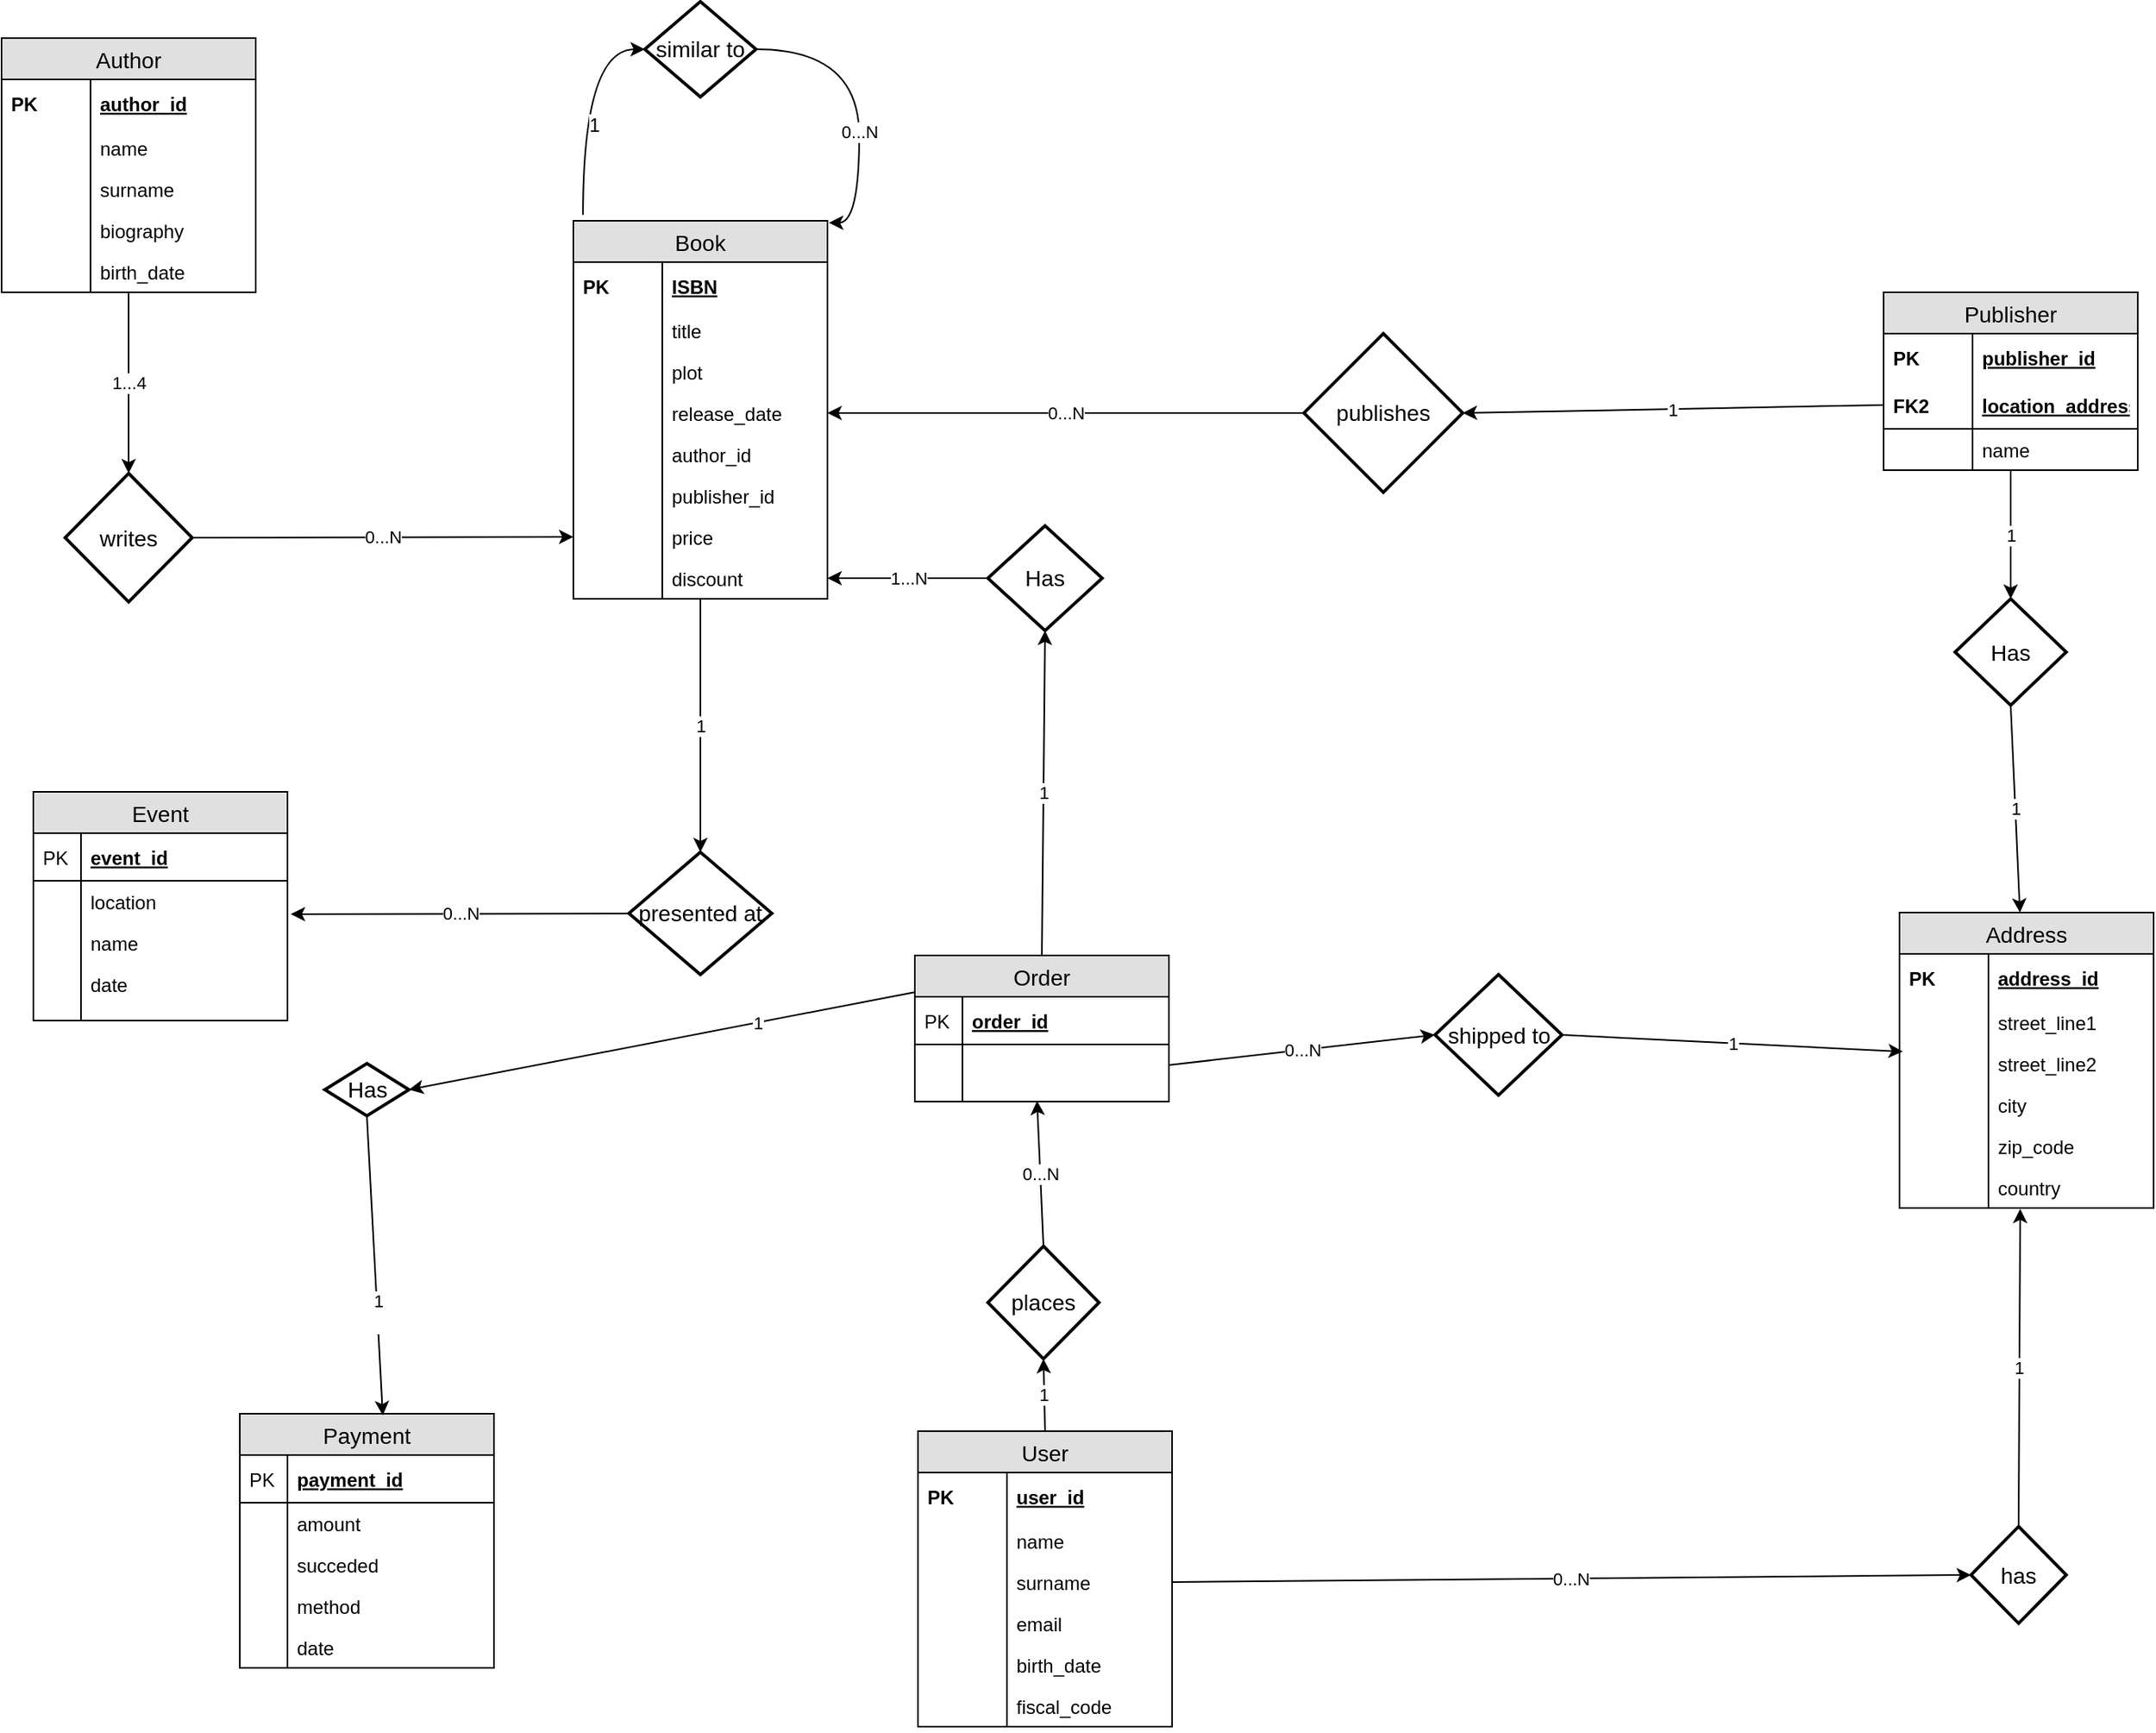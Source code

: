 <mxfile version="10.6.6" type="device"><diagram id="ilPbZ62-bpQFRZRl3MWz" name="Page-1"><mxGraphModel dx="1162" dy="664" grid="1" gridSize="10" guides="1" tooltips="1" connect="1" arrows="1" fold="1" page="1" pageScale="1" pageWidth="827" pageHeight="1169" math="0" shadow="0"><root><mxCell id="0"/><mxCell id="1" parent="0"/><mxCell id="l-VILpNMlxd1cPQJDJRF-151" value="1" style="edgeStyle=none;rounded=0;orthogonalLoop=1;jettySize=auto;html=1;entryX=0.5;entryY=0;entryDx=0;entryDy=0;startArrow=none;startFill=0;endArrow=classic;endFill=1;" parent="1" source="aohutyit9njNVGOAtWl3-2" target="l-VILpNMlxd1cPQJDJRF-134" edge="1"><mxGeometry relative="1" as="geometry"/></mxCell><mxCell id="aohutyit9njNVGOAtWl3-2" value="Publisher" style="swimlane;fontStyle=0;childLayout=stackLayout;horizontal=1;startSize=26;fillColor=#e0e0e0;horizontalStack=0;resizeParent=1;resizeParentMax=0;resizeLast=0;collapsible=1;marginBottom=0;swimlaneFillColor=#ffffff;align=center;fontSize=14;" parent="1" vertex="1"><mxGeometry x="1225" y="203" width="160" height="112" as="geometry"/></mxCell><mxCell id="aohutyit9njNVGOAtWl3-3" value="publisher_id" style="shape=partialRectangle;top=0;left=0;right=0;bottom=0;align=left;verticalAlign=middle;fillColor=none;spacingLeft=60;spacingRight=4;overflow=hidden;rotatable=0;points=[[0,0.5],[1,0.5]];portConstraint=eastwest;dropTarget=0;fontStyle=5;fontSize=12;" parent="aohutyit9njNVGOAtWl3-2" vertex="1"><mxGeometry y="26" width="160" height="30" as="geometry"/></mxCell><mxCell id="aohutyit9njNVGOAtWl3-4" value="PK" style="shape=partialRectangle;fontStyle=1;top=0;left=0;bottom=0;fillColor=none;align=left;verticalAlign=middle;spacingLeft=4;spacingRight=4;overflow=hidden;rotatable=0;points=[];portConstraint=eastwest;part=1;fontSize=12;" parent="aohutyit9njNVGOAtWl3-3" vertex="1" connectable="0"><mxGeometry width="56" height="30" as="geometry"/></mxCell><mxCell id="aohutyit9njNVGOAtWl3-5" value="location_address" style="shape=partialRectangle;top=0;left=0;right=0;bottom=1;align=left;verticalAlign=middle;fillColor=none;spacingLeft=60;spacingRight=4;overflow=hidden;rotatable=0;points=[[0,0.5],[1,0.5]];portConstraint=eastwest;dropTarget=0;fontStyle=5;fontSize=12;" parent="aohutyit9njNVGOAtWl3-2" vertex="1"><mxGeometry y="56" width="160" height="30" as="geometry"/></mxCell><mxCell id="aohutyit9njNVGOAtWl3-6" value="FK2" style="shape=partialRectangle;fontStyle=1;top=0;left=0;bottom=0;fillColor=none;align=left;verticalAlign=middle;spacingLeft=4;spacingRight=4;overflow=hidden;rotatable=0;points=[];portConstraint=eastwest;part=1;fontSize=12;" parent="aohutyit9njNVGOAtWl3-5" vertex="1" connectable="0"><mxGeometry width="56" height="30" as="geometry"/></mxCell><mxCell id="aohutyit9njNVGOAtWl3-7" value="name" style="shape=partialRectangle;top=0;left=0;right=0;bottom=0;align=left;verticalAlign=top;fillColor=none;spacingLeft=60;spacingRight=4;overflow=hidden;rotatable=0;points=[[0,0.5],[1,0.5]];portConstraint=eastwest;dropTarget=0;fontSize=12;" parent="aohutyit9njNVGOAtWl3-2" vertex="1"><mxGeometry y="86" width="160" height="26" as="geometry"/></mxCell><mxCell id="aohutyit9njNVGOAtWl3-8" value="" style="shape=partialRectangle;top=0;left=0;bottom=0;fillColor=none;align=left;verticalAlign=top;spacingLeft=4;spacingRight=4;overflow=hidden;rotatable=0;points=[];portConstraint=eastwest;part=1;fontSize=12;" parent="aohutyit9njNVGOAtWl3-7" vertex="1" connectable="0"><mxGeometry width="56" height="26" as="geometry"/></mxCell><mxCell id="aohutyit9njNVGOAtWl3-9" value="Address" style="swimlane;fontStyle=0;childLayout=stackLayout;horizontal=1;startSize=26;fillColor=#e0e0e0;horizontalStack=0;resizeParent=1;resizeParentMax=0;resizeLast=0;collapsible=1;marginBottom=0;swimlaneFillColor=#ffffff;align=center;fontSize=14;" parent="1" vertex="1"><mxGeometry x="1235" y="593.5" width="160" height="186" as="geometry"/></mxCell><mxCell id="aohutyit9njNVGOAtWl3-10" value="address_id" style="shape=partialRectangle;top=0;left=0;right=0;bottom=0;align=left;verticalAlign=middle;fillColor=none;spacingLeft=60;spacingRight=4;overflow=hidden;rotatable=0;points=[[0,0.5],[1,0.5]];portConstraint=eastwest;dropTarget=0;fontStyle=5;fontSize=12;" parent="aohutyit9njNVGOAtWl3-9" vertex="1"><mxGeometry y="26" width="160" height="30" as="geometry"/></mxCell><mxCell id="aohutyit9njNVGOAtWl3-11" value="PK" style="shape=partialRectangle;fontStyle=1;top=0;left=0;bottom=0;fillColor=none;align=left;verticalAlign=middle;spacingLeft=4;spacingRight=4;overflow=hidden;rotatable=0;points=[];portConstraint=eastwest;part=1;fontSize=12;" parent="aohutyit9njNVGOAtWl3-10" vertex="1" connectable="0"><mxGeometry width="56" height="30" as="geometry"/></mxCell><mxCell id="aohutyit9njNVGOAtWl3-12" value="street_line1" style="shape=partialRectangle;top=0;left=0;right=0;bottom=0;align=left;verticalAlign=top;fillColor=none;spacingLeft=60;spacingRight=4;overflow=hidden;rotatable=0;points=[[0,0.5],[1,0.5]];portConstraint=eastwest;dropTarget=0;fontSize=12;" parent="aohutyit9njNVGOAtWl3-9" vertex="1"><mxGeometry y="56" width="160" height="26" as="geometry"/></mxCell><mxCell id="aohutyit9njNVGOAtWl3-13" value="" style="shape=partialRectangle;top=0;left=0;bottom=0;fillColor=none;align=left;verticalAlign=top;spacingLeft=4;spacingRight=4;overflow=hidden;rotatable=0;points=[];portConstraint=eastwest;part=1;fontSize=12;" parent="aohutyit9njNVGOAtWl3-12" vertex="1" connectable="0"><mxGeometry width="56" height="26" as="geometry"/></mxCell><mxCell id="aohutyit9njNVGOAtWl3-14" value="street_line2" style="shape=partialRectangle;top=0;left=0;right=0;bottom=0;align=left;verticalAlign=top;fillColor=none;spacingLeft=60;spacingRight=4;overflow=hidden;rotatable=0;points=[[0,0.5],[1,0.5]];portConstraint=eastwest;dropTarget=0;fontSize=12;" parent="aohutyit9njNVGOAtWl3-9" vertex="1"><mxGeometry y="82" width="160" height="26" as="geometry"/></mxCell><mxCell id="aohutyit9njNVGOAtWl3-15" value="" style="shape=partialRectangle;top=0;left=0;bottom=0;fillColor=none;align=left;verticalAlign=top;spacingLeft=4;spacingRight=4;overflow=hidden;rotatable=0;points=[];portConstraint=eastwest;part=1;fontSize=12;" parent="aohutyit9njNVGOAtWl3-14" vertex="1" connectable="0"><mxGeometry width="56" height="26" as="geometry"/></mxCell><mxCell id="aohutyit9njNVGOAtWl3-16" value="city" style="shape=partialRectangle;top=0;left=0;right=0;bottom=0;align=left;verticalAlign=top;fillColor=none;spacingLeft=60;spacingRight=4;overflow=hidden;rotatable=0;points=[[0,0.5],[1,0.5]];portConstraint=eastwest;dropTarget=0;fontSize=12;" parent="aohutyit9njNVGOAtWl3-9" vertex="1"><mxGeometry y="108" width="160" height="26" as="geometry"/></mxCell><mxCell id="aohutyit9njNVGOAtWl3-17" value="" style="shape=partialRectangle;top=0;left=0;bottom=0;fillColor=none;align=left;verticalAlign=top;spacingLeft=4;spacingRight=4;overflow=hidden;rotatable=0;points=[];portConstraint=eastwest;part=1;fontSize=12;" parent="aohutyit9njNVGOAtWl3-16" vertex="1" connectable="0"><mxGeometry width="56" height="26" as="geometry"/></mxCell><mxCell id="aohutyit9njNVGOAtWl3-18" value="zip_code" style="shape=partialRectangle;top=0;left=0;right=0;bottom=0;align=left;verticalAlign=top;fillColor=none;spacingLeft=60;spacingRight=4;overflow=hidden;rotatable=0;points=[[0,0.5],[1,0.5]];portConstraint=eastwest;dropTarget=0;fontSize=12;" parent="aohutyit9njNVGOAtWl3-9" vertex="1"><mxGeometry y="134" width="160" height="26" as="geometry"/></mxCell><mxCell id="aohutyit9njNVGOAtWl3-19" value="" style="shape=partialRectangle;top=0;left=0;bottom=0;fillColor=none;align=left;verticalAlign=top;spacingLeft=4;spacingRight=4;overflow=hidden;rotatable=0;points=[];portConstraint=eastwest;part=1;fontSize=12;" parent="aohutyit9njNVGOAtWl3-18" vertex="1" connectable="0"><mxGeometry width="56" height="26" as="geometry"/></mxCell><mxCell id="aohutyit9njNVGOAtWl3-20" value="country" style="shape=partialRectangle;top=0;left=0;right=0;bottom=0;align=left;verticalAlign=top;fillColor=none;spacingLeft=60;spacingRight=4;overflow=hidden;rotatable=0;points=[[0,0.5],[1,0.5]];portConstraint=eastwest;dropTarget=0;fontSize=12;" parent="aohutyit9njNVGOAtWl3-9" vertex="1"><mxGeometry y="160" width="160" height="26" as="geometry"/></mxCell><mxCell id="aohutyit9njNVGOAtWl3-21" value="" style="shape=partialRectangle;top=0;left=0;bottom=0;fillColor=none;align=left;verticalAlign=top;spacingLeft=4;spacingRight=4;overflow=hidden;rotatable=0;points=[];portConstraint=eastwest;part=1;fontSize=12;" parent="aohutyit9njNVGOAtWl3-20" vertex="1" connectable="0"><mxGeometry width="56" height="26" as="geometry"/></mxCell><mxCell id="l-VILpNMlxd1cPQJDJRF-165" value="1" style="edgeStyle=none;rounded=0;orthogonalLoop=1;jettySize=auto;html=1;exitX=0.5;exitY=0;exitDx=0;exitDy=0;startArrow=none;startFill=0;endArrow=classic;endFill=1;entryX=0.5;entryY=1;entryDx=0;entryDy=0;" parent="1" source="aohutyit9njNVGOAtWl3-22" target="l-VILpNMlxd1cPQJDJRF-163" edge="1"><mxGeometry relative="1" as="geometry"><mxPoint x="678" y="764" as="targetPoint"/></mxGeometry></mxCell><mxCell id="aohutyit9njNVGOAtWl3-22" value="User" style="swimlane;fontStyle=0;childLayout=stackLayout;horizontal=1;startSize=26;fillColor=#e0e0e0;horizontalStack=0;resizeParent=1;resizeParentMax=0;resizeLast=0;collapsible=1;marginBottom=0;swimlaneFillColor=#ffffff;align=center;fontSize=14;" parent="1" vertex="1"><mxGeometry x="617" y="920" width="160" height="186" as="geometry"/></mxCell><mxCell id="aohutyit9njNVGOAtWl3-23" value="user_id" style="shape=partialRectangle;top=0;left=0;right=0;bottom=0;align=left;verticalAlign=middle;fillColor=none;spacingLeft=60;spacingRight=4;overflow=hidden;rotatable=0;points=[[0,0.5],[1,0.5]];portConstraint=eastwest;dropTarget=0;fontStyle=5;fontSize=12;" parent="aohutyit9njNVGOAtWl3-22" vertex="1"><mxGeometry y="26" width="160" height="30" as="geometry"/></mxCell><mxCell id="aohutyit9njNVGOAtWl3-24" value="PK" style="shape=partialRectangle;fontStyle=1;top=0;left=0;bottom=0;fillColor=none;align=left;verticalAlign=middle;spacingLeft=4;spacingRight=4;overflow=hidden;rotatable=0;points=[];portConstraint=eastwest;part=1;fontSize=12;" parent="aohutyit9njNVGOAtWl3-23" vertex="1" connectable="0"><mxGeometry width="56" height="30" as="geometry"/></mxCell><mxCell id="aohutyit9njNVGOAtWl3-25" value="name" style="shape=partialRectangle;top=0;left=0;right=0;bottom=0;align=left;verticalAlign=top;fillColor=none;spacingLeft=60;spacingRight=4;overflow=hidden;rotatable=0;points=[[0,0.5],[1,0.5]];portConstraint=eastwest;dropTarget=0;fontSize=12;" parent="aohutyit9njNVGOAtWl3-22" vertex="1"><mxGeometry y="56" width="160" height="26" as="geometry"/></mxCell><mxCell id="aohutyit9njNVGOAtWl3-26" value="" style="shape=partialRectangle;top=0;left=0;bottom=0;fillColor=none;align=left;verticalAlign=top;spacingLeft=4;spacingRight=4;overflow=hidden;rotatable=0;points=[];portConstraint=eastwest;part=1;fontSize=12;" parent="aohutyit9njNVGOAtWl3-25" vertex="1" connectable="0"><mxGeometry width="56" height="26" as="geometry"/></mxCell><mxCell id="aohutyit9njNVGOAtWl3-27" value="surname" style="shape=partialRectangle;top=0;left=0;right=0;bottom=0;align=left;verticalAlign=top;fillColor=none;spacingLeft=60;spacingRight=4;overflow=hidden;rotatable=0;points=[[0,0.5],[1,0.5]];portConstraint=eastwest;dropTarget=0;fontSize=12;" parent="aohutyit9njNVGOAtWl3-22" vertex="1"><mxGeometry y="82" width="160" height="26" as="geometry"/></mxCell><mxCell id="aohutyit9njNVGOAtWl3-28" value="" style="shape=partialRectangle;top=0;left=0;bottom=0;fillColor=none;align=left;verticalAlign=top;spacingLeft=4;spacingRight=4;overflow=hidden;rotatable=0;points=[];portConstraint=eastwest;part=1;fontSize=12;" parent="aohutyit9njNVGOAtWl3-27" vertex="1" connectable="0"><mxGeometry width="56" height="26" as="geometry"/></mxCell><mxCell id="aohutyit9njNVGOAtWl3-29" value="email" style="shape=partialRectangle;top=0;left=0;right=0;bottom=0;align=left;verticalAlign=top;fillColor=none;spacingLeft=60;spacingRight=4;overflow=hidden;rotatable=0;points=[[0,0.5],[1,0.5]];portConstraint=eastwest;dropTarget=0;fontSize=12;" parent="aohutyit9njNVGOAtWl3-22" vertex="1"><mxGeometry y="108" width="160" height="26" as="geometry"/></mxCell><mxCell id="aohutyit9njNVGOAtWl3-30" value="" style="shape=partialRectangle;top=0;left=0;bottom=0;fillColor=none;align=left;verticalAlign=top;spacingLeft=4;spacingRight=4;overflow=hidden;rotatable=0;points=[];portConstraint=eastwest;part=1;fontSize=12;" parent="aohutyit9njNVGOAtWl3-29" vertex="1" connectable="0"><mxGeometry width="56" height="26" as="geometry"/></mxCell><mxCell id="aohutyit9njNVGOAtWl3-31" value="birth_date" style="shape=partialRectangle;top=0;left=0;right=0;bottom=0;align=left;verticalAlign=top;fillColor=none;spacingLeft=60;spacingRight=4;overflow=hidden;rotatable=0;points=[[0,0.5],[1,0.5]];portConstraint=eastwest;dropTarget=0;fontSize=12;" parent="aohutyit9njNVGOAtWl3-22" vertex="1"><mxGeometry y="134" width="160" height="26" as="geometry"/></mxCell><mxCell id="aohutyit9njNVGOAtWl3-32" value="" style="shape=partialRectangle;top=0;left=0;bottom=0;fillColor=none;align=left;verticalAlign=top;spacingLeft=4;spacingRight=4;overflow=hidden;rotatable=0;points=[];portConstraint=eastwest;part=1;fontSize=12;" parent="aohutyit9njNVGOAtWl3-31" vertex="1" connectable="0"><mxGeometry width="56" height="26" as="geometry"/></mxCell><mxCell id="aohutyit9njNVGOAtWl3-33" value="fiscal_code" style="shape=partialRectangle;top=0;left=0;right=0;bottom=0;align=left;verticalAlign=top;fillColor=none;spacingLeft=60;spacingRight=4;overflow=hidden;rotatable=0;points=[[0,0.5],[1,0.5]];portConstraint=eastwest;dropTarget=0;fontSize=12;" parent="aohutyit9njNVGOAtWl3-22" vertex="1"><mxGeometry y="160" width="160" height="26" as="geometry"/></mxCell><mxCell id="aohutyit9njNVGOAtWl3-34" value="" style="shape=partialRectangle;top=0;left=0;bottom=0;fillColor=none;align=left;verticalAlign=top;spacingLeft=4;spacingRight=4;overflow=hidden;rotatable=0;points=[];portConstraint=eastwest;part=1;fontSize=12;" parent="aohutyit9njNVGOAtWl3-33" vertex="1" connectable="0"><mxGeometry width="56" height="26" as="geometry"/></mxCell><mxCell id="l-VILpNMlxd1cPQJDJRF-125" value="1" style="edgeStyle=none;rounded=0;orthogonalLoop=1;jettySize=auto;html=1;startArrow=none;startFill=0;endArrow=classic;endFill=1;" parent="1" source="aohutyit9njNVGOAtWl3-49" target="l-VILpNMlxd1cPQJDJRF-122" edge="1"><mxGeometry relative="1" as="geometry"/></mxCell><mxCell id="aohutyit9njNVGOAtWl3-49" value="Book" style="swimlane;fontStyle=0;childLayout=stackLayout;horizontal=1;startSize=26;fillColor=#e0e0e0;horizontalStack=0;resizeParent=1;resizeParentMax=0;resizeLast=0;collapsible=1;marginBottom=0;swimlaneFillColor=#ffffff;align=center;fontSize=14;" parent="1" vertex="1"><mxGeometry x="400" y="158" width="160" height="238" as="geometry"/></mxCell><mxCell id="aohutyit9njNVGOAtWl3-50" value="ISBN" style="shape=partialRectangle;top=0;left=0;right=0;bottom=0;align=left;verticalAlign=middle;fillColor=none;spacingLeft=60;spacingRight=4;overflow=hidden;rotatable=0;points=[[0,0.5],[1,0.5]];portConstraint=eastwest;dropTarget=0;fontStyle=5;fontSize=12;" parent="aohutyit9njNVGOAtWl3-49" vertex="1"><mxGeometry y="26" width="160" height="30" as="geometry"/></mxCell><mxCell id="aohutyit9njNVGOAtWl3-51" value="PK" style="shape=partialRectangle;fontStyle=1;top=0;left=0;bottom=0;fillColor=none;align=left;verticalAlign=middle;spacingLeft=4;spacingRight=4;overflow=hidden;rotatable=0;points=[];portConstraint=eastwest;part=1;fontSize=12;" parent="aohutyit9njNVGOAtWl3-50" vertex="1" connectable="0"><mxGeometry width="56" height="30" as="geometry"/></mxCell><mxCell id="aohutyit9njNVGOAtWl3-52" value="title" style="shape=partialRectangle;top=0;left=0;right=0;bottom=0;align=left;verticalAlign=top;fillColor=none;spacingLeft=60;spacingRight=4;overflow=hidden;rotatable=0;points=[[0,0.5],[1,0.5]];portConstraint=eastwest;dropTarget=0;fontSize=12;" parent="aohutyit9njNVGOAtWl3-49" vertex="1"><mxGeometry y="56" width="160" height="26" as="geometry"/></mxCell><mxCell id="aohutyit9njNVGOAtWl3-53" value="" style="shape=partialRectangle;top=0;left=0;bottom=0;fillColor=none;align=left;verticalAlign=top;spacingLeft=4;spacingRight=4;overflow=hidden;rotatable=0;points=[];portConstraint=eastwest;part=1;fontSize=12;" parent="aohutyit9njNVGOAtWl3-52" vertex="1" connectable="0"><mxGeometry width="56" height="26" as="geometry"/></mxCell><mxCell id="aohutyit9njNVGOAtWl3-54" value="plot" style="shape=partialRectangle;top=0;left=0;right=0;bottom=0;align=left;verticalAlign=top;fillColor=none;spacingLeft=60;spacingRight=4;overflow=hidden;rotatable=0;points=[[0,0.5],[1,0.5]];portConstraint=eastwest;dropTarget=0;fontSize=12;" parent="aohutyit9njNVGOAtWl3-49" vertex="1"><mxGeometry y="82" width="160" height="26" as="geometry"/></mxCell><mxCell id="aohutyit9njNVGOAtWl3-55" value="" style="shape=partialRectangle;top=0;left=0;bottom=0;fillColor=none;align=left;verticalAlign=top;spacingLeft=4;spacingRight=4;overflow=hidden;rotatable=0;points=[];portConstraint=eastwest;part=1;fontSize=12;" parent="aohutyit9njNVGOAtWl3-54" vertex="1" connectable="0"><mxGeometry width="56" height="26" as="geometry"/></mxCell><mxCell id="aohutyit9njNVGOAtWl3-56" value="release_date" style="shape=partialRectangle;top=0;left=0;right=0;bottom=0;align=left;verticalAlign=top;fillColor=none;spacingLeft=60;spacingRight=4;overflow=hidden;rotatable=0;points=[[0,0.5],[1,0.5]];portConstraint=eastwest;dropTarget=0;fontSize=12;" parent="aohutyit9njNVGOAtWl3-49" vertex="1"><mxGeometry y="108" width="160" height="26" as="geometry"/></mxCell><mxCell id="aohutyit9njNVGOAtWl3-57" value="" style="shape=partialRectangle;top=0;left=0;bottom=0;fillColor=none;align=left;verticalAlign=top;spacingLeft=4;spacingRight=4;overflow=hidden;rotatable=0;points=[];portConstraint=eastwest;part=1;fontSize=12;" parent="aohutyit9njNVGOAtWl3-56" vertex="1" connectable="0"><mxGeometry width="56" height="26" as="geometry"/></mxCell><mxCell id="aohutyit9njNVGOAtWl3-58" value="author_id" style="shape=partialRectangle;top=0;left=0;right=0;bottom=0;align=left;verticalAlign=top;fillColor=none;spacingLeft=60;spacingRight=4;overflow=hidden;rotatable=0;points=[[0,0.5],[1,0.5]];portConstraint=eastwest;dropTarget=0;fontSize=12;" parent="aohutyit9njNVGOAtWl3-49" vertex="1"><mxGeometry y="134" width="160" height="26" as="geometry"/></mxCell><mxCell id="aohutyit9njNVGOAtWl3-59" value="" style="shape=partialRectangle;top=0;left=0;bottom=0;fillColor=none;align=left;verticalAlign=top;spacingLeft=4;spacingRight=4;overflow=hidden;rotatable=0;points=[];portConstraint=eastwest;part=1;fontSize=12;" parent="aohutyit9njNVGOAtWl3-58" vertex="1" connectable="0"><mxGeometry width="56" height="26" as="geometry"/></mxCell><mxCell id="aohutyit9njNVGOAtWl3-60" value="publisher_id" style="shape=partialRectangle;top=0;left=0;right=0;bottom=0;align=left;verticalAlign=top;fillColor=none;spacingLeft=60;spacingRight=4;overflow=hidden;rotatable=0;points=[[0,0.5],[1,0.5]];portConstraint=eastwest;dropTarget=0;fontSize=12;" parent="aohutyit9njNVGOAtWl3-49" vertex="1"><mxGeometry y="160" width="160" height="26" as="geometry"/></mxCell><mxCell id="aohutyit9njNVGOAtWl3-61" value="" style="shape=partialRectangle;top=0;left=0;bottom=0;fillColor=none;align=left;verticalAlign=top;spacingLeft=4;spacingRight=4;overflow=hidden;rotatable=0;points=[];portConstraint=eastwest;part=1;fontSize=12;" parent="aohutyit9njNVGOAtWl3-60" vertex="1" connectable="0"><mxGeometry width="56" height="26" as="geometry"/></mxCell><mxCell id="l-VILpNMlxd1cPQJDJRF-130" value="price" style="shape=partialRectangle;top=0;left=0;right=0;bottom=0;align=left;verticalAlign=top;fillColor=none;spacingLeft=60;spacingRight=4;overflow=hidden;rotatable=0;points=[[0,0.5],[1,0.5]];portConstraint=eastwest;dropTarget=0;fontSize=12;" parent="aohutyit9njNVGOAtWl3-49" vertex="1"><mxGeometry y="186" width="160" height="26" as="geometry"/></mxCell><mxCell id="l-VILpNMlxd1cPQJDJRF-131" value="" style="shape=partialRectangle;top=0;left=0;bottom=0;fillColor=none;align=left;verticalAlign=top;spacingLeft=4;spacingRight=4;overflow=hidden;rotatable=0;points=[];portConstraint=eastwest;part=1;fontSize=12;" parent="l-VILpNMlxd1cPQJDJRF-130" vertex="1" connectable="0"><mxGeometry width="56" height="26" as="geometry"/></mxCell><mxCell id="l-VILpNMlxd1cPQJDJRF-132" value="discount" style="shape=partialRectangle;top=0;left=0;right=0;bottom=0;align=left;verticalAlign=top;fillColor=none;spacingLeft=60;spacingRight=4;overflow=hidden;rotatable=0;points=[[0,0.5],[1,0.5]];portConstraint=eastwest;dropTarget=0;fontSize=12;" parent="aohutyit9njNVGOAtWl3-49" vertex="1"><mxGeometry y="212" width="160" height="26" as="geometry"/></mxCell><mxCell id="l-VILpNMlxd1cPQJDJRF-133" value="" style="shape=partialRectangle;top=0;left=0;bottom=0;fillColor=none;align=left;verticalAlign=top;spacingLeft=4;spacingRight=4;overflow=hidden;rotatable=0;points=[];portConstraint=eastwest;part=1;fontSize=12;" parent="l-VILpNMlxd1cPQJDJRF-132" vertex="1" connectable="0"><mxGeometry width="56" height="26" as="geometry"/></mxCell><mxCell id="l-VILpNMlxd1cPQJDJRF-119" value="1...4" style="edgeStyle=orthogonalEdgeStyle;curved=1;rounded=0;orthogonalLoop=1;jettySize=auto;html=1;entryX=0.5;entryY=0;entryDx=0;entryDy=0;startArrow=none;startFill=0;endArrow=classic;endFill=1;" parent="1" source="aohutyit9njNVGOAtWl3-62" target="l-VILpNMlxd1cPQJDJRF-117" edge="1"><mxGeometry relative="1" as="geometry"/></mxCell><mxCell id="aohutyit9njNVGOAtWl3-62" value="Author" style="swimlane;fontStyle=0;childLayout=stackLayout;horizontal=1;startSize=26;fillColor=#e0e0e0;horizontalStack=0;resizeParent=1;resizeParentMax=0;resizeLast=0;collapsible=1;marginBottom=0;swimlaneFillColor=#ffffff;align=center;fontSize=14;" parent="1" vertex="1"><mxGeometry x="40" y="43" width="160" height="160" as="geometry"/></mxCell><mxCell id="aohutyit9njNVGOAtWl3-63" value="author_id" style="shape=partialRectangle;top=0;left=0;right=0;bottom=0;align=left;verticalAlign=middle;fillColor=none;spacingLeft=60;spacingRight=4;overflow=hidden;rotatable=0;points=[[0,0.5],[1,0.5]];portConstraint=eastwest;dropTarget=0;fontStyle=5;fontSize=12;" parent="aohutyit9njNVGOAtWl3-62" vertex="1"><mxGeometry y="26" width="160" height="30" as="geometry"/></mxCell><mxCell id="aohutyit9njNVGOAtWl3-64" value="PK" style="shape=partialRectangle;fontStyle=1;top=0;left=0;bottom=0;fillColor=none;align=left;verticalAlign=middle;spacingLeft=4;spacingRight=4;overflow=hidden;rotatable=0;points=[];portConstraint=eastwest;part=1;fontSize=12;" parent="aohutyit9njNVGOAtWl3-63" vertex="1" connectable="0"><mxGeometry width="56" height="30" as="geometry"/></mxCell><mxCell id="aohutyit9njNVGOAtWl3-65" value="name" style="shape=partialRectangle;top=0;left=0;right=0;bottom=0;align=left;verticalAlign=top;fillColor=none;spacingLeft=60;spacingRight=4;overflow=hidden;rotatable=0;points=[[0,0.5],[1,0.5]];portConstraint=eastwest;dropTarget=0;fontSize=12;" parent="aohutyit9njNVGOAtWl3-62" vertex="1"><mxGeometry y="56" width="160" height="26" as="geometry"/></mxCell><mxCell id="aohutyit9njNVGOAtWl3-66" value="" style="shape=partialRectangle;top=0;left=0;bottom=0;fillColor=none;align=left;verticalAlign=top;spacingLeft=4;spacingRight=4;overflow=hidden;rotatable=0;points=[];portConstraint=eastwest;part=1;fontSize=12;" parent="aohutyit9njNVGOAtWl3-65" vertex="1" connectable="0"><mxGeometry width="56" height="26" as="geometry"/></mxCell><mxCell id="aohutyit9njNVGOAtWl3-67" value="surname" style="shape=partialRectangle;top=0;left=0;right=0;bottom=0;align=left;verticalAlign=top;fillColor=none;spacingLeft=60;spacingRight=4;overflow=hidden;rotatable=0;points=[[0,0.5],[1,0.5]];portConstraint=eastwest;dropTarget=0;fontSize=12;" parent="aohutyit9njNVGOAtWl3-62" vertex="1"><mxGeometry y="82" width="160" height="26" as="geometry"/></mxCell><mxCell id="aohutyit9njNVGOAtWl3-68" value="" style="shape=partialRectangle;top=0;left=0;bottom=0;fillColor=none;align=left;verticalAlign=top;spacingLeft=4;spacingRight=4;overflow=hidden;rotatable=0;points=[];portConstraint=eastwest;part=1;fontSize=12;" parent="aohutyit9njNVGOAtWl3-67" vertex="1" connectable="0"><mxGeometry width="56" height="26" as="geometry"/></mxCell><mxCell id="aohutyit9njNVGOAtWl3-69" value="biography" style="shape=partialRectangle;top=0;left=0;right=0;bottom=0;align=left;verticalAlign=top;fillColor=none;spacingLeft=60;spacingRight=4;overflow=hidden;rotatable=0;points=[[0,0.5],[1,0.5]];portConstraint=eastwest;dropTarget=0;fontSize=12;" parent="aohutyit9njNVGOAtWl3-62" vertex="1"><mxGeometry y="108" width="160" height="26" as="geometry"/></mxCell><mxCell id="aohutyit9njNVGOAtWl3-70" value="" style="shape=partialRectangle;top=0;left=0;bottom=0;fillColor=none;align=left;verticalAlign=top;spacingLeft=4;spacingRight=4;overflow=hidden;rotatable=0;points=[];portConstraint=eastwest;part=1;fontSize=12;" parent="aohutyit9njNVGOAtWl3-69" vertex="1" connectable="0"><mxGeometry width="56" height="26" as="geometry"/></mxCell><mxCell id="aohutyit9njNVGOAtWl3-71" value="birth_date" style="shape=partialRectangle;top=0;left=0;right=0;bottom=0;align=left;verticalAlign=top;fillColor=none;spacingLeft=60;spacingRight=4;overflow=hidden;rotatable=0;points=[[0,0.5],[1,0.5]];portConstraint=eastwest;dropTarget=0;fontSize=12;" parent="aohutyit9njNVGOAtWl3-62" vertex="1"><mxGeometry y="134" width="160" height="26" as="geometry"/></mxCell><mxCell id="aohutyit9njNVGOAtWl3-72" value="" style="shape=partialRectangle;top=0;left=0;bottom=0;fillColor=none;align=left;verticalAlign=top;spacingLeft=4;spacingRight=4;overflow=hidden;rotatable=0;points=[];portConstraint=eastwest;part=1;fontSize=12;" parent="aohutyit9njNVGOAtWl3-71" vertex="1" connectable="0"><mxGeometry width="56" height="26" as="geometry"/></mxCell><mxCell id="l-VILpNMlxd1cPQJDJRF-25" value="Event" style="swimlane;fontStyle=0;childLayout=stackLayout;horizontal=1;startSize=26;fillColor=#e0e0e0;horizontalStack=0;resizeParent=1;resizeParentMax=0;resizeLast=0;collapsible=1;marginBottom=0;swimlaneFillColor=#ffffff;align=center;fontSize=14;" parent="1" vertex="1"><mxGeometry x="60" y="517.5" width="160" height="144" as="geometry"/></mxCell><mxCell id="l-VILpNMlxd1cPQJDJRF-26" value="event_id" style="shape=partialRectangle;top=0;left=0;right=0;bottom=1;align=left;verticalAlign=middle;fillColor=none;spacingLeft=34;spacingRight=4;overflow=hidden;rotatable=0;points=[[0,0.5],[1,0.5]];portConstraint=eastwest;dropTarget=0;fontStyle=5;fontSize=12;" parent="l-VILpNMlxd1cPQJDJRF-25" vertex="1"><mxGeometry y="26" width="160" height="30" as="geometry"/></mxCell><mxCell id="l-VILpNMlxd1cPQJDJRF-27" value="PK" style="shape=partialRectangle;top=0;left=0;bottom=0;fillColor=none;align=left;verticalAlign=middle;spacingLeft=4;spacingRight=4;overflow=hidden;rotatable=0;points=[];portConstraint=eastwest;part=1;fontSize=12;" parent="l-VILpNMlxd1cPQJDJRF-26" vertex="1" connectable="0"><mxGeometry width="30" height="30" as="geometry"/></mxCell><mxCell id="l-VILpNMlxd1cPQJDJRF-28" value="location" style="shape=partialRectangle;top=0;left=0;right=0;bottom=0;align=left;verticalAlign=top;fillColor=none;spacingLeft=34;spacingRight=4;overflow=hidden;rotatable=0;points=[[0,0.5],[1,0.5]];portConstraint=eastwest;dropTarget=0;fontSize=12;" parent="l-VILpNMlxd1cPQJDJRF-25" vertex="1"><mxGeometry y="56" width="160" height="26" as="geometry"/></mxCell><mxCell id="l-VILpNMlxd1cPQJDJRF-29" value="" style="shape=partialRectangle;top=0;left=0;bottom=0;fillColor=none;align=left;verticalAlign=top;spacingLeft=4;spacingRight=4;overflow=hidden;rotatable=0;points=[];portConstraint=eastwest;part=1;fontSize=12;" parent="l-VILpNMlxd1cPQJDJRF-28" vertex="1" connectable="0"><mxGeometry width="30" height="26" as="geometry"/></mxCell><mxCell id="l-VILpNMlxd1cPQJDJRF-30" value="name" style="shape=partialRectangle;top=0;left=0;right=0;bottom=0;align=left;verticalAlign=top;fillColor=none;spacingLeft=34;spacingRight=4;overflow=hidden;rotatable=0;points=[[0,0.5],[1,0.5]];portConstraint=eastwest;dropTarget=0;fontSize=12;" parent="l-VILpNMlxd1cPQJDJRF-25" vertex="1"><mxGeometry y="82" width="160" height="26" as="geometry"/></mxCell><mxCell id="l-VILpNMlxd1cPQJDJRF-31" value="" style="shape=partialRectangle;top=0;left=0;bottom=0;fillColor=none;align=left;verticalAlign=top;spacingLeft=4;spacingRight=4;overflow=hidden;rotatable=0;points=[];portConstraint=eastwest;part=1;fontSize=12;" parent="l-VILpNMlxd1cPQJDJRF-30" vertex="1" connectable="0"><mxGeometry width="30" height="26" as="geometry"/></mxCell><mxCell id="l-VILpNMlxd1cPQJDJRF-32" value="date" style="shape=partialRectangle;top=0;left=0;right=0;bottom=0;align=left;verticalAlign=top;fillColor=none;spacingLeft=34;spacingRight=4;overflow=hidden;rotatable=0;points=[[0,0.5],[1,0.5]];portConstraint=eastwest;dropTarget=0;fontSize=12;" parent="l-VILpNMlxd1cPQJDJRF-25" vertex="1"><mxGeometry y="108" width="160" height="26" as="geometry"/></mxCell><mxCell id="l-VILpNMlxd1cPQJDJRF-33" value="" style="shape=partialRectangle;top=0;left=0;bottom=0;fillColor=none;align=left;verticalAlign=top;spacingLeft=4;spacingRight=4;overflow=hidden;rotatable=0;points=[];portConstraint=eastwest;part=1;fontSize=12;" parent="l-VILpNMlxd1cPQJDJRF-32" vertex="1" connectable="0"><mxGeometry width="30" height="26" as="geometry"/></mxCell><mxCell id="l-VILpNMlxd1cPQJDJRF-34" value="" style="shape=partialRectangle;top=0;left=0;right=0;bottom=0;align=left;verticalAlign=top;fillColor=none;spacingLeft=34;spacingRight=4;overflow=hidden;rotatable=0;points=[[0,0.5],[1,0.5]];portConstraint=eastwest;dropTarget=0;fontSize=12;" parent="l-VILpNMlxd1cPQJDJRF-25" vertex="1"><mxGeometry y="134" width="160" height="10" as="geometry"/></mxCell><mxCell id="l-VILpNMlxd1cPQJDJRF-35" value="" style="shape=partialRectangle;top=0;left=0;bottom=0;fillColor=none;align=left;verticalAlign=top;spacingLeft=4;spacingRight=4;overflow=hidden;rotatable=0;points=[];portConstraint=eastwest;part=1;fontSize=12;" parent="l-VILpNMlxd1cPQJDJRF-34" vertex="1" connectable="0"><mxGeometry width="30" height="10" as="geometry"/></mxCell><mxCell id="l-VILpNMlxd1cPQJDJRF-148" value="1" style="edgeStyle=none;rounded=0;orthogonalLoop=1;jettySize=auto;html=1;exitX=0.5;exitY=0;exitDx=0;exitDy=0;entryX=0.5;entryY=1;entryDx=0;entryDy=0;startArrow=none;startFill=0;endArrow=classic;endFill=1;" parent="1" source="l-VILpNMlxd1cPQJDJRF-36" target="l-VILpNMlxd1cPQJDJRF-135" edge="1"><mxGeometry relative="1" as="geometry"/></mxCell><mxCell id="l-VILpNMlxd1cPQJDJRF-193" value="1" style="edgeStyle=none;rounded=0;orthogonalLoop=1;jettySize=auto;html=1;exitX=0.75;exitY=0;exitDx=0;exitDy=0;startArrow=none;startFill=0;endArrow=classic;endFill=1;entryX=1;entryY=0.5;entryDx=0;entryDy=0;" parent="1" source="l-VILpNMlxd1cPQJDJRF-36" target="l-VILpNMlxd1cPQJDJRF-191" edge="1"><mxGeometry relative="1" as="geometry"><mxPoint x="257" y="760" as="targetPoint"/><Array as="points"/></mxGeometry></mxCell><mxCell id="l-VILpNMlxd1cPQJDJRF-36" value="Order" style="swimlane;fontStyle=0;childLayout=stackLayout;horizontal=1;startSize=26;fillColor=#e0e0e0;horizontalStack=0;resizeParent=1;resizeParentMax=0;resizeLast=0;collapsible=1;marginBottom=0;swimlaneFillColor=#ffffff;align=center;fontSize=14;" parent="1" vertex="1"><mxGeometry x="615" y="620.5" width="160" height="92" as="geometry"/></mxCell><mxCell id="l-VILpNMlxd1cPQJDJRF-37" value="order_id" style="shape=partialRectangle;top=0;left=0;right=0;bottom=1;align=left;verticalAlign=middle;fillColor=none;spacingLeft=34;spacingRight=4;overflow=hidden;rotatable=0;points=[[0,0.5],[1,0.5]];portConstraint=eastwest;dropTarget=0;fontStyle=5;fontSize=12;" parent="l-VILpNMlxd1cPQJDJRF-36" vertex="1"><mxGeometry y="26" width="160" height="30" as="geometry"/></mxCell><mxCell id="l-VILpNMlxd1cPQJDJRF-38" value="PK" style="shape=partialRectangle;top=0;left=0;bottom=0;fillColor=none;align=left;verticalAlign=middle;spacingLeft=4;spacingRight=4;overflow=hidden;rotatable=0;points=[];portConstraint=eastwest;part=1;fontSize=12;" parent="l-VILpNMlxd1cPQJDJRF-37" vertex="1" connectable="0"><mxGeometry width="30" height="30" as="geometry"/></mxCell><mxCell id="l-VILpNMlxd1cPQJDJRF-39" value="" style="shape=partialRectangle;top=0;left=0;right=0;bottom=0;align=left;verticalAlign=top;fillColor=none;spacingLeft=34;spacingRight=4;overflow=hidden;rotatable=0;points=[[0,0.5],[1,0.5]];portConstraint=eastwest;dropTarget=0;fontSize=12;" parent="l-VILpNMlxd1cPQJDJRF-36" vertex="1"><mxGeometry y="56" width="160" height="26" as="geometry"/></mxCell><mxCell id="l-VILpNMlxd1cPQJDJRF-40" value="" style="shape=partialRectangle;top=0;left=0;bottom=0;fillColor=none;align=left;verticalAlign=top;spacingLeft=4;spacingRight=4;overflow=hidden;rotatable=0;points=[];portConstraint=eastwest;part=1;fontSize=12;" parent="l-VILpNMlxd1cPQJDJRF-39" vertex="1" connectable="0"><mxGeometry width="30" height="26" as="geometry"/></mxCell><mxCell id="l-VILpNMlxd1cPQJDJRF-45" value="" style="shape=partialRectangle;top=0;left=0;right=0;bottom=0;align=left;verticalAlign=top;fillColor=none;spacingLeft=34;spacingRight=4;overflow=hidden;rotatable=0;points=[[0,0.5],[1,0.5]];portConstraint=eastwest;dropTarget=0;fontSize=12;" parent="l-VILpNMlxd1cPQJDJRF-36" vertex="1"><mxGeometry y="82" width="160" height="10" as="geometry"/></mxCell><mxCell id="l-VILpNMlxd1cPQJDJRF-46" value="" style="shape=partialRectangle;top=0;left=0;bottom=0;fillColor=none;align=left;verticalAlign=top;spacingLeft=4;spacingRight=4;overflow=hidden;rotatable=0;points=[];portConstraint=eastwest;part=1;fontSize=12;" parent="l-VILpNMlxd1cPQJDJRF-45" vertex="1" connectable="0"><mxGeometry width="30" height="10" as="geometry"/></mxCell><mxCell id="l-VILpNMlxd1cPQJDJRF-95" value="1" style="edgeStyle=none;rounded=0;orthogonalLoop=1;jettySize=auto;html=1;exitX=1;exitY=0.5;exitDx=0;exitDy=0;entryX=0;entryY=0.5;entryDx=0;entryDy=0;startArrow=classic;startFill=1;endArrow=none;endFill=0;" parent="1" source="l-VILpNMlxd1cPQJDJRF-91" target="aohutyit9njNVGOAtWl3-5" edge="1"><mxGeometry relative="1" as="geometry"/></mxCell><mxCell id="l-VILpNMlxd1cPQJDJRF-101" value="0...N" style="edgeStyle=none;rounded=0;orthogonalLoop=1;jettySize=auto;html=1;exitX=0;exitY=0.5;exitDx=0;exitDy=0;entryX=1;entryY=0.5;entryDx=0;entryDy=0;startArrow=none;startFill=0;endArrow=classic;endFill=1;" parent="1" source="l-VILpNMlxd1cPQJDJRF-91" target="aohutyit9njNVGOAtWl3-56" edge="1"><mxGeometry relative="1" as="geometry"><Array as="points"><mxPoint x="777" y="279"/></Array></mxGeometry></mxCell><mxCell id="l-VILpNMlxd1cPQJDJRF-91" value="publishes" style="shape=rhombus;strokeWidth=2;fontSize=17;perimeter=rhombusPerimeter;whiteSpace=wrap;html=1;align=center;fontSize=14;" parent="1" vertex="1"><mxGeometry x="860" y="229" width="100" height="100" as="geometry"/></mxCell><mxCell id="l-VILpNMlxd1cPQJDJRF-109" style="edgeStyle=orthogonalEdgeStyle;curved=1;rounded=0;orthogonalLoop=1;jettySize=auto;html=1;exitX=0;exitY=0.5;exitDx=0;exitDy=0;entryX=0.038;entryY=-0.016;entryDx=0;entryDy=0;entryPerimeter=0;startArrow=classic;startFill=1;endArrow=none;endFill=0;" parent="1" source="l-VILpNMlxd1cPQJDJRF-105" target="aohutyit9njNVGOAtWl3-49" edge="1"><mxGeometry relative="1" as="geometry"><Array as="points"><mxPoint x="406" y="50"/></Array></mxGeometry></mxCell><mxCell id="l-VILpNMlxd1cPQJDJRF-112" value="1" style="text;html=1;resizable=0;points=[];align=center;verticalAlign=middle;labelBackgroundColor=#ffffff;" parent="l-VILpNMlxd1cPQJDJRF-109" vertex="1" connectable="0"><mxGeometry x="0.099" y="6" relative="1" as="geometry"><mxPoint x="1" y="8" as="offset"/></mxGeometry></mxCell><mxCell id="l-VILpNMlxd1cPQJDJRF-116" value="0...N&lt;br&gt;" style="edgeStyle=orthogonalEdgeStyle;curved=1;rounded=0;orthogonalLoop=1;jettySize=auto;html=1;exitX=1;exitY=0.5;exitDx=0;exitDy=0;entryX=1.006;entryY=0.005;entryDx=0;entryDy=0;entryPerimeter=0;startArrow=none;startFill=0;endArrow=classic;endFill=1;" parent="1" source="l-VILpNMlxd1cPQJDJRF-105" target="aohutyit9njNVGOAtWl3-49" edge="1"><mxGeometry x="0.21" relative="1" as="geometry"><mxPoint as="offset"/></mxGeometry></mxCell><mxCell id="l-VILpNMlxd1cPQJDJRF-105" value="similar to" style="shape=rhombus;strokeWidth=2;fontSize=17;perimeter=rhombusPerimeter;whiteSpace=wrap;html=1;align=center;fontSize=14;" parent="1" vertex="1"><mxGeometry x="445" y="20" width="70" height="60" as="geometry"/></mxCell><mxCell id="l-VILpNMlxd1cPQJDJRF-120" value="0...N" style="rounded=0;orthogonalLoop=1;jettySize=auto;html=1;entryX=0;entryY=0.5;entryDx=0;entryDy=0;startArrow=none;startFill=0;endArrow=classic;endFill=1;exitX=1;exitY=0.5;exitDx=0;exitDy=0;" parent="1" source="l-VILpNMlxd1cPQJDJRF-117" target="l-VILpNMlxd1cPQJDJRF-130" edge="1"><mxGeometry relative="1" as="geometry"/></mxCell><mxCell id="l-VILpNMlxd1cPQJDJRF-117" value="writes&lt;br&gt;" style="shape=rhombus;strokeWidth=2;fontSize=17;perimeter=rhombusPerimeter;whiteSpace=wrap;html=1;align=center;fontSize=14;" parent="1" vertex="1"><mxGeometry x="80" y="317" width="80" height="81" as="geometry"/></mxCell><mxCell id="l-VILpNMlxd1cPQJDJRF-126" value="0...N" style="edgeStyle=none;rounded=0;orthogonalLoop=1;jettySize=auto;html=1;entryX=1.013;entryY=0.808;entryDx=0;entryDy=0;startArrow=none;startFill=0;endArrow=classic;endFill=1;entryPerimeter=0;" parent="1" source="l-VILpNMlxd1cPQJDJRF-122" target="l-VILpNMlxd1cPQJDJRF-28" edge="1"><mxGeometry relative="1" as="geometry"/></mxCell><mxCell id="l-VILpNMlxd1cPQJDJRF-122" value="presented at" style="shape=rhombus;strokeWidth=2;fontSize=17;perimeter=rhombusPerimeter;whiteSpace=wrap;html=1;align=center;fontSize=14;" parent="1" vertex="1"><mxGeometry x="435" y="555.5" width="90" height="77" as="geometry"/></mxCell><mxCell id="l-VILpNMlxd1cPQJDJRF-152" value="1" style="edgeStyle=none;rounded=0;orthogonalLoop=1;jettySize=auto;html=1;exitX=0.5;exitY=1;exitDx=0;exitDy=0;startArrow=none;startFill=0;endArrow=classic;endFill=1;" parent="1" source="l-VILpNMlxd1cPQJDJRF-134" target="aohutyit9njNVGOAtWl3-9" edge="1"><mxGeometry relative="1" as="geometry"/></mxCell><mxCell id="l-VILpNMlxd1cPQJDJRF-134" value="Has" style="shape=rhombus;strokeWidth=2;fontSize=17;perimeter=rhombusPerimeter;whiteSpace=wrap;html=1;align=center;fontSize=14;" parent="1" vertex="1"><mxGeometry x="1270" y="396" width="70" height="67" as="geometry"/></mxCell><mxCell id="l-VILpNMlxd1cPQJDJRF-149" value="1...N" style="edgeStyle=none;rounded=0;orthogonalLoop=1;jettySize=auto;html=1;entryX=1;entryY=0.5;entryDx=0;entryDy=0;startArrow=none;startFill=0;endArrow=classic;endFill=1;" parent="1" source="l-VILpNMlxd1cPQJDJRF-135" target="l-VILpNMlxd1cPQJDJRF-132" edge="1"><mxGeometry relative="1" as="geometry"/></mxCell><mxCell id="l-VILpNMlxd1cPQJDJRF-135" value="Has" style="shape=rhombus;strokeWidth=2;fontSize=17;perimeter=rhombusPerimeter;whiteSpace=wrap;html=1;align=center;fontSize=14;" parent="1" vertex="1"><mxGeometry x="661" y="350" width="72" height="66" as="geometry"/></mxCell><mxCell id="l-VILpNMlxd1cPQJDJRF-157" value="1" style="edgeStyle=none;rounded=0;orthogonalLoop=1;jettySize=auto;html=1;exitX=1;exitY=0.5;exitDx=0;exitDy=0;entryX=0.013;entryY=0.212;entryDx=0;entryDy=0;startArrow=none;startFill=0;endArrow=classic;endFill=1;entryPerimeter=0;" parent="1" source="l-VILpNMlxd1cPQJDJRF-153" target="aohutyit9njNVGOAtWl3-14" edge="1"><mxGeometry relative="1" as="geometry"/></mxCell><mxCell id="l-VILpNMlxd1cPQJDJRF-153" value="shipped to&lt;br&gt;" style="shape=rhombus;strokeWidth=2;fontSize=17;perimeter=rhombusPerimeter;whiteSpace=wrap;html=1;align=center;fontSize=14;" parent="1" vertex="1"><mxGeometry x="942.5" y="632.5" width="80" height="76" as="geometry"/></mxCell><mxCell id="l-VILpNMlxd1cPQJDJRF-155" value="0...N&lt;br&gt;" style="edgeStyle=none;rounded=0;orthogonalLoop=1;jettySize=auto;html=1;exitX=1;exitY=0.5;exitDx=0;exitDy=0;entryX=0;entryY=0.5;entryDx=0;entryDy=0;startArrow=none;startFill=0;endArrow=classic;endFill=1;" parent="1" source="l-VILpNMlxd1cPQJDJRF-39" target="l-VILpNMlxd1cPQJDJRF-153" edge="1"><mxGeometry relative="1" as="geometry"/></mxCell><mxCell id="l-VILpNMlxd1cPQJDJRF-161" value="1" style="edgeStyle=none;rounded=0;orthogonalLoop=1;jettySize=auto;html=1;exitX=0.5;exitY=0;exitDx=0;exitDy=0;startArrow=none;startFill=0;endArrow=classic;endFill=1;entryX=0.475;entryY=1.019;entryDx=0;entryDy=0;entryPerimeter=0;" parent="1" source="l-VILpNMlxd1cPQJDJRF-159" target="aohutyit9njNVGOAtWl3-20" edge="1"><mxGeometry relative="1" as="geometry"/></mxCell><mxCell id="l-VILpNMlxd1cPQJDJRF-159" value="has&lt;br&gt;" style="shape=rhombus;strokeWidth=2;fontSize=17;perimeter=rhombusPerimeter;whiteSpace=wrap;html=1;align=center;fontSize=14;" parent="1" vertex="1"><mxGeometry x="1280" y="980" width="60" height="61" as="geometry"/></mxCell><mxCell id="l-VILpNMlxd1cPQJDJRF-162" value="0...N" style="edgeStyle=none;rounded=0;orthogonalLoop=1;jettySize=auto;html=1;exitX=1;exitY=0.5;exitDx=0;exitDy=0;entryX=0;entryY=0.5;entryDx=0;entryDy=0;startArrow=none;startFill=0;endArrow=classic;endFill=1;" parent="1" source="aohutyit9njNVGOAtWl3-27" target="l-VILpNMlxd1cPQJDJRF-159" edge="1"><mxGeometry relative="1" as="geometry"/></mxCell><mxCell id="l-VILpNMlxd1cPQJDJRF-167" value="0...N" style="edgeStyle=none;rounded=0;orthogonalLoop=1;jettySize=auto;html=1;exitX=0.5;exitY=0;exitDx=0;exitDy=0;entryX=0.481;entryY=0.95;entryDx=0;entryDy=0;entryPerimeter=0;startArrow=none;startFill=0;endArrow=classic;endFill=1;" parent="1" source="l-VILpNMlxd1cPQJDJRF-163" target="l-VILpNMlxd1cPQJDJRF-45" edge="1"><mxGeometry relative="1" as="geometry"/></mxCell><mxCell id="l-VILpNMlxd1cPQJDJRF-163" value="places&lt;br&gt;" style="shape=rhombus;strokeWidth=2;fontSize=17;perimeter=rhombusPerimeter;whiteSpace=wrap;html=1;align=center;fontSize=14;" parent="1" vertex="1"><mxGeometry x="661" y="803.5" width="70" height="71" as="geometry"/></mxCell><mxCell id="l-VILpNMlxd1cPQJDJRF-180" value="Payment" style="swimlane;fontStyle=0;childLayout=stackLayout;horizontal=1;startSize=26;fillColor=#e0e0e0;horizontalStack=0;resizeParent=1;resizeParentMax=0;resizeLast=0;collapsible=1;marginBottom=0;swimlaneFillColor=#ffffff;align=center;fontSize=14;" parent="1" vertex="1"><mxGeometry x="190" y="909" width="160" height="160" as="geometry"/></mxCell><mxCell id="l-VILpNMlxd1cPQJDJRF-181" value="payment_id" style="shape=partialRectangle;top=0;left=0;right=0;bottom=1;align=left;verticalAlign=middle;fillColor=none;spacingLeft=34;spacingRight=4;overflow=hidden;rotatable=0;points=[[0,0.5],[1,0.5]];portConstraint=eastwest;dropTarget=0;fontStyle=5;fontSize=12;" parent="l-VILpNMlxd1cPQJDJRF-180" vertex="1"><mxGeometry y="26" width="160" height="30" as="geometry"/></mxCell><mxCell id="l-VILpNMlxd1cPQJDJRF-182" value="PK" style="shape=partialRectangle;top=0;left=0;bottom=0;fillColor=none;align=left;verticalAlign=middle;spacingLeft=4;spacingRight=4;overflow=hidden;rotatable=0;points=[];portConstraint=eastwest;part=1;fontSize=12;" parent="l-VILpNMlxd1cPQJDJRF-181" vertex="1" connectable="0"><mxGeometry width="30" height="30" as="geometry"/></mxCell><mxCell id="l-VILpNMlxd1cPQJDJRF-183" value="amount" style="shape=partialRectangle;top=0;left=0;right=0;bottom=0;align=left;verticalAlign=top;fillColor=none;spacingLeft=34;spacingRight=4;overflow=hidden;rotatable=0;points=[[0,0.5],[1,0.5]];portConstraint=eastwest;dropTarget=0;fontSize=12;" parent="l-VILpNMlxd1cPQJDJRF-180" vertex="1"><mxGeometry y="56" width="160" height="26" as="geometry"/></mxCell><mxCell id="l-VILpNMlxd1cPQJDJRF-184" value="" style="shape=partialRectangle;top=0;left=0;bottom=0;fillColor=none;align=left;verticalAlign=top;spacingLeft=4;spacingRight=4;overflow=hidden;rotatable=0;points=[];portConstraint=eastwest;part=1;fontSize=12;" parent="l-VILpNMlxd1cPQJDJRF-183" vertex="1" connectable="0"><mxGeometry width="30" height="26" as="geometry"/></mxCell><mxCell id="l-VILpNMlxd1cPQJDJRF-185" value="succeded" style="shape=partialRectangle;top=0;left=0;right=0;bottom=0;align=left;verticalAlign=top;fillColor=none;spacingLeft=34;spacingRight=4;overflow=hidden;rotatable=0;points=[[0,0.5],[1,0.5]];portConstraint=eastwest;dropTarget=0;fontSize=12;" parent="l-VILpNMlxd1cPQJDJRF-180" vertex="1"><mxGeometry y="82" width="160" height="26" as="geometry"/></mxCell><mxCell id="l-VILpNMlxd1cPQJDJRF-186" value="" style="shape=partialRectangle;top=0;left=0;bottom=0;fillColor=none;align=left;verticalAlign=top;spacingLeft=4;spacingRight=4;overflow=hidden;rotatable=0;points=[];portConstraint=eastwest;part=1;fontSize=12;" parent="l-VILpNMlxd1cPQJDJRF-185" vertex="1" connectable="0"><mxGeometry width="30" height="26" as="geometry"/></mxCell><mxCell id="l-VILpNMlxd1cPQJDJRF-187" value="method" style="shape=partialRectangle;top=0;left=0;right=0;bottom=0;align=left;verticalAlign=top;fillColor=none;spacingLeft=34;spacingRight=4;overflow=hidden;rotatable=0;points=[[0,0.5],[1,0.5]];portConstraint=eastwest;dropTarget=0;fontSize=12;" parent="l-VILpNMlxd1cPQJDJRF-180" vertex="1"><mxGeometry y="108" width="160" height="26" as="geometry"/></mxCell><mxCell id="l-VILpNMlxd1cPQJDJRF-188" value="" style="shape=partialRectangle;top=0;left=0;bottom=0;fillColor=none;align=left;verticalAlign=top;spacingLeft=4;spacingRight=4;overflow=hidden;rotatable=0;points=[];portConstraint=eastwest;part=1;fontSize=12;" parent="l-VILpNMlxd1cPQJDJRF-187" vertex="1" connectable="0"><mxGeometry width="30" height="26" as="geometry"/></mxCell><mxCell id="l-VILpNMlxd1cPQJDJRF-195" value="date" style="shape=partialRectangle;top=0;left=0;right=0;bottom=0;align=left;verticalAlign=top;fillColor=none;spacingLeft=34;spacingRight=4;overflow=hidden;rotatable=0;points=[[0,0.5],[1,0.5]];portConstraint=eastwest;dropTarget=0;fontSize=12;" parent="l-VILpNMlxd1cPQJDJRF-180" vertex="1"><mxGeometry y="134" width="160" height="26" as="geometry"/></mxCell><mxCell id="l-VILpNMlxd1cPQJDJRF-196" value="" style="shape=partialRectangle;top=0;left=0;bottom=0;fillColor=none;align=left;verticalAlign=top;spacingLeft=4;spacingRight=4;overflow=hidden;rotatable=0;points=[];portConstraint=eastwest;part=1;fontSize=12;" parent="l-VILpNMlxd1cPQJDJRF-195" vertex="1" connectable="0"><mxGeometry width="30" height="26" as="geometry"/></mxCell><mxCell id="l-VILpNMlxd1cPQJDJRF-194" value="1&lt;br&gt;&lt;br&gt;" style="edgeStyle=none;rounded=0;orthogonalLoop=1;jettySize=auto;html=1;exitX=0.5;exitY=1;exitDx=0;exitDy=0;startArrow=none;startFill=0;endArrow=classic;endFill=1;" parent="1" source="l-VILpNMlxd1cPQJDJRF-191" edge="1"><mxGeometry x="0.315" relative="1" as="geometry"><mxPoint x="280" y="910" as="targetPoint"/><Array as="points"/><mxPoint as="offset"/></mxGeometry></mxCell><mxCell id="l-VILpNMlxd1cPQJDJRF-191" value="Has" style="shape=rhombus;strokeWidth=2;fontSize=17;perimeter=rhombusPerimeter;whiteSpace=wrap;html=1;align=center;fontSize=14;" parent="1" vertex="1"><mxGeometry x="243.5" y="688.5" width="53" height="33" as="geometry"/></mxCell></root></mxGraphModel></diagram></mxfile>